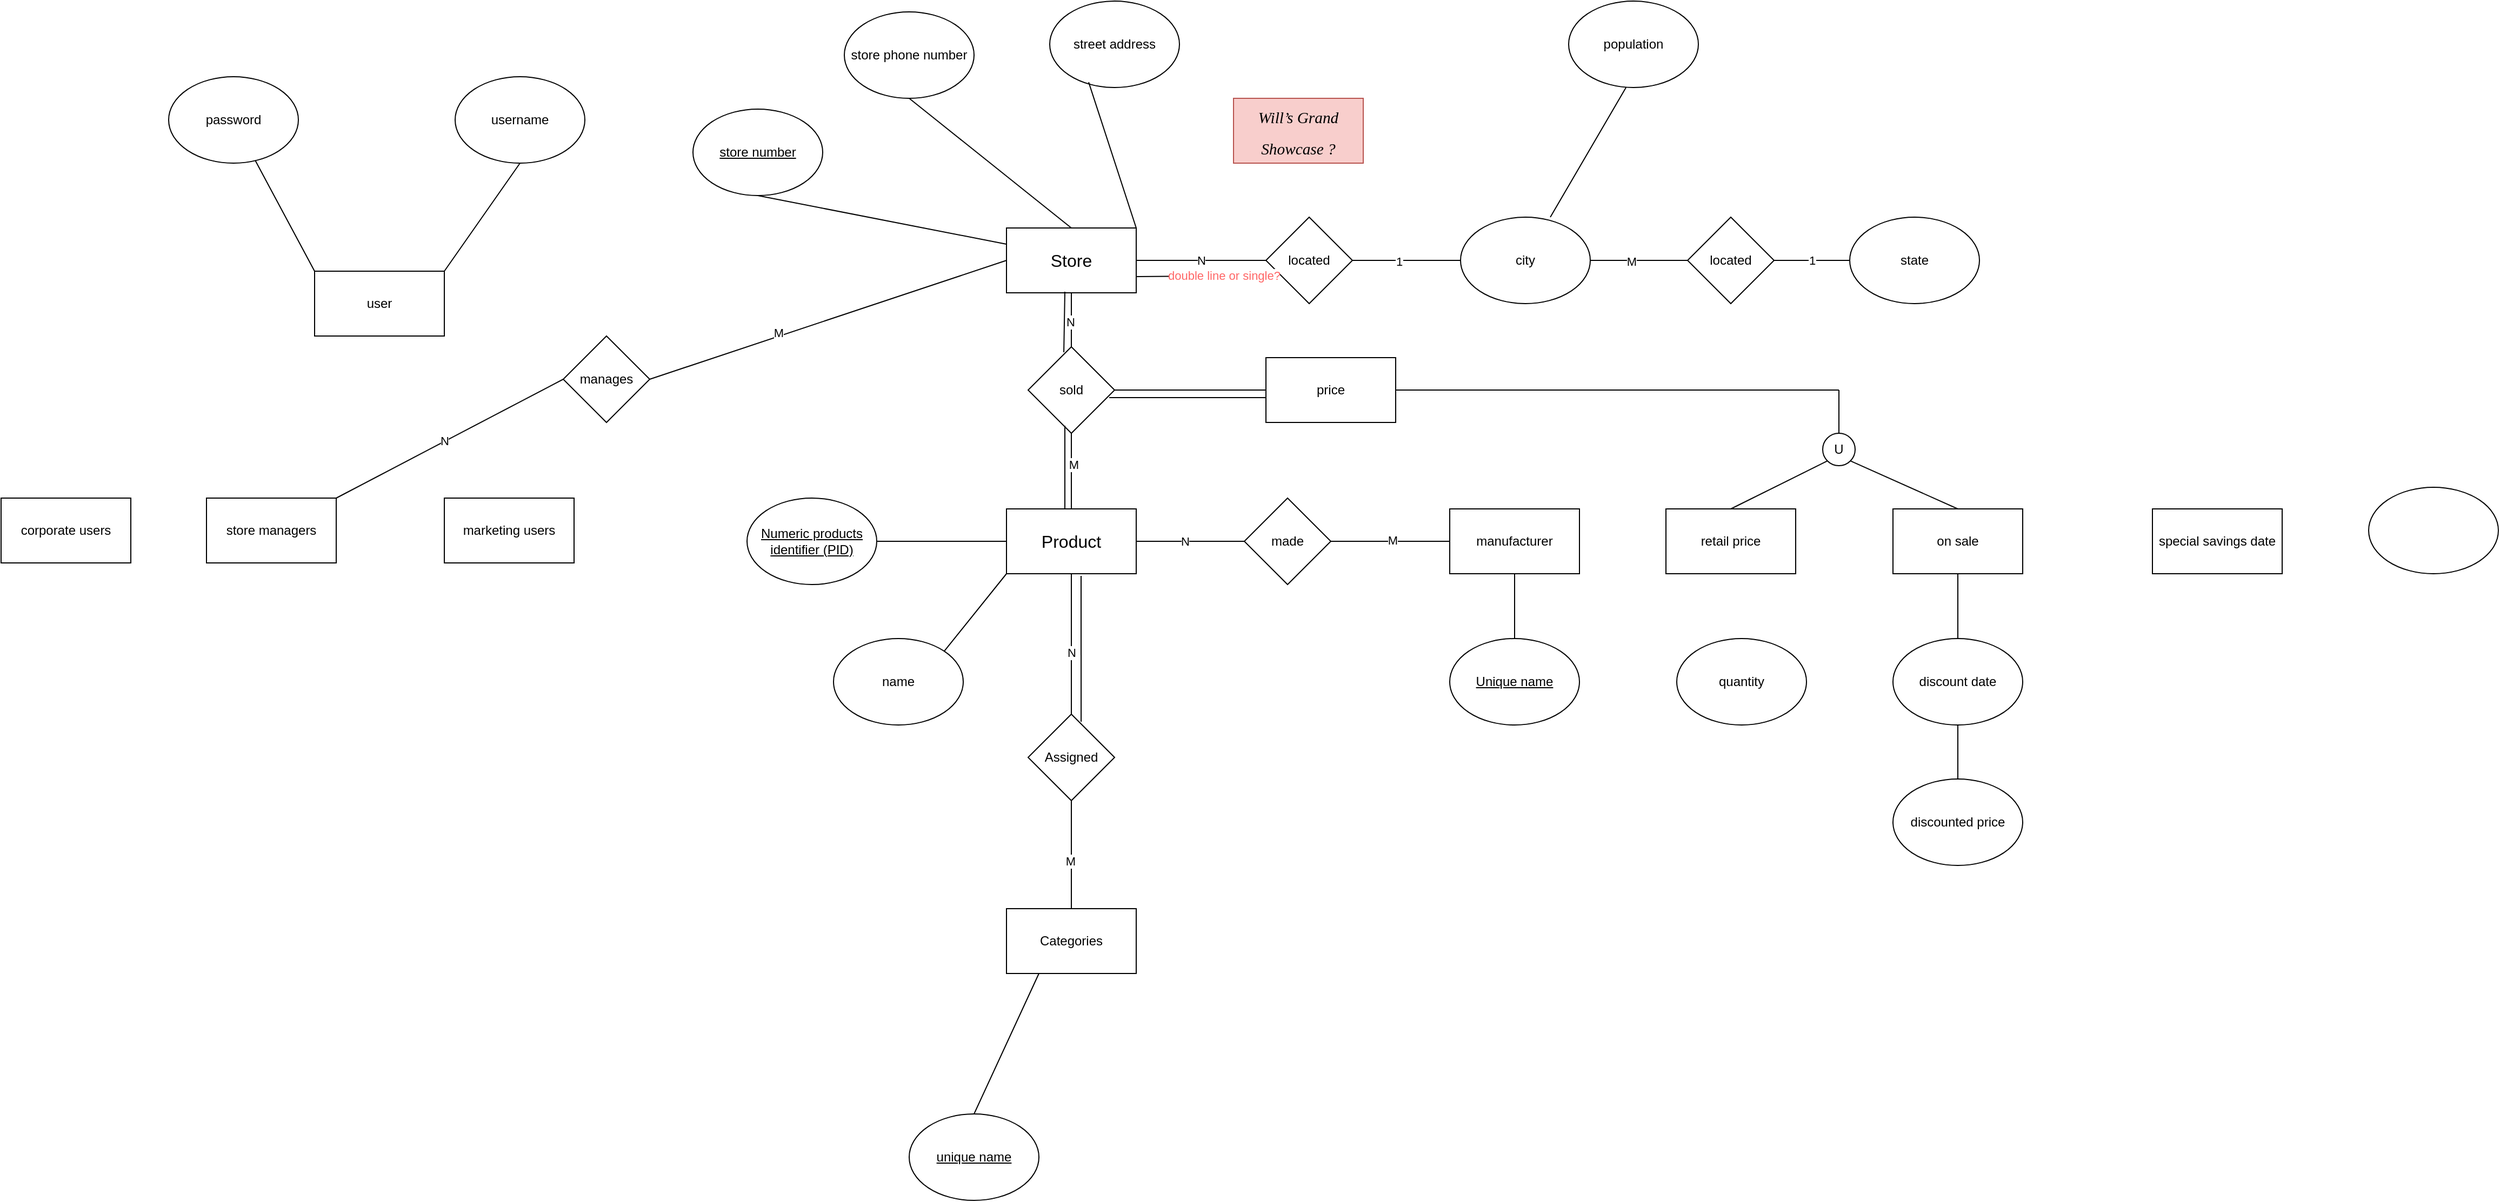 <mxfile version="14.7.6" type="github" pages="2">
  <diagram id="qAeDvdGrrSMlWnpsMQ16" name="Page-1">
    <mxGraphModel dx="2276" dy="769" grid="1" gridSize="10" guides="1" tooltips="1" connect="1" arrows="1" fold="1" page="1" pageScale="1" pageWidth="850" pageHeight="1100" math="0" shadow="0">
      <root>
        <mxCell id="0" />
        <mxCell id="1" parent="0" />
        <mxCell id="6Z0clGAtnLCS8NKnhQEN-1" value="&lt;font style=&quot;font-size: 16px&quot;&gt;Store&lt;/font&gt;" style="rounded=0;whiteSpace=wrap;html=1;" parent="1" vertex="1">
          <mxGeometry x="290" y="220" width="120" height="60" as="geometry" />
        </mxCell>
        <mxCell id="6Z0clGAtnLCS8NKnhQEN-3" value="&lt;u&gt;store number&lt;/u&gt;" style="ellipse;whiteSpace=wrap;html=1;" parent="1" vertex="1">
          <mxGeometry y="110" width="120" height="80" as="geometry" />
        </mxCell>
        <mxCell id="6Z0clGAtnLCS8NKnhQEN-4" value="store phone number" style="ellipse;whiteSpace=wrap;html=1;" parent="1" vertex="1">
          <mxGeometry x="140" y="20" width="120" height="80" as="geometry" />
        </mxCell>
        <mxCell id="6Z0clGAtnLCS8NKnhQEN-5" value="street address" style="ellipse;whiteSpace=wrap;html=1;" parent="1" vertex="1">
          <mxGeometry x="330" y="10" width="120" height="80" as="geometry" />
        </mxCell>
        <mxCell id="6Z0clGAtnLCS8NKnhQEN-6" value="" style="endArrow=none;html=1;entryX=0.3;entryY=0.938;entryDx=0;entryDy=0;entryPerimeter=0;exitX=1;exitY=0;exitDx=0;exitDy=0;" parent="1" source="6Z0clGAtnLCS8NKnhQEN-1" target="6Z0clGAtnLCS8NKnhQEN-5" edge="1">
          <mxGeometry width="50" height="50" relative="1" as="geometry">
            <mxPoint x="400" y="300" as="sourcePoint" />
            <mxPoint x="450" y="250" as="targetPoint" />
          </mxGeometry>
        </mxCell>
        <mxCell id="6Z0clGAtnLCS8NKnhQEN-7" value="" style="endArrow=none;html=1;entryX=0.5;entryY=1;entryDx=0;entryDy=0;exitX=0.5;exitY=0;exitDx=0;exitDy=0;" parent="1" source="6Z0clGAtnLCS8NKnhQEN-1" target="6Z0clGAtnLCS8NKnhQEN-4" edge="1">
          <mxGeometry width="50" height="50" relative="1" as="geometry">
            <mxPoint x="320" y="190" as="sourcePoint" />
            <mxPoint x="370" y="140" as="targetPoint" />
          </mxGeometry>
        </mxCell>
        <mxCell id="6Z0clGAtnLCS8NKnhQEN-8" value="" style="endArrow=none;html=1;entryX=0.5;entryY=1;entryDx=0;entryDy=0;exitX=0;exitY=0.25;exitDx=0;exitDy=0;" parent="1" source="6Z0clGAtnLCS8NKnhQEN-1" target="6Z0clGAtnLCS8NKnhQEN-3" edge="1">
          <mxGeometry width="50" height="50" relative="1" as="geometry">
            <mxPoint x="140" y="220" as="sourcePoint" />
            <mxPoint x="190" y="170" as="targetPoint" />
          </mxGeometry>
        </mxCell>
        <mxCell id="6Z0clGAtnLCS8NKnhQEN-9" value="state" style="ellipse;whiteSpace=wrap;html=1;" parent="1" vertex="1">
          <mxGeometry x="1070" y="210" width="120" height="80" as="geometry" />
        </mxCell>
        <mxCell id="6Z0clGAtnLCS8NKnhQEN-10" value="city" style="ellipse;whiteSpace=wrap;html=1;" parent="1" vertex="1">
          <mxGeometry x="710" y="210" width="120" height="80" as="geometry" />
        </mxCell>
        <mxCell id="6Z0clGAtnLCS8NKnhQEN-11" value="&lt;br&gt;  &lt;br&gt; &lt;br&gt;&lt;span style=&quot;font-family: &amp;#34;calibri&amp;#34; ; font-size: 11pt ; font-style: italic&quot;&gt;&lt;br&gt;Will’s Grand&lt;/span&gt;&lt;br&gt;&lt;div class=&quot;page&quot; title=&quot;Page 1&quot;&gt;&lt;div class=&quot;layoutArea&quot;&gt;&lt;div class=&quot;column&quot;&gt;&lt;p&gt;&lt;span style=&quot;font-size: 11.0pt ; font-family: &amp;#34;calibri&amp;#34; ; font-style: italic&quot;&gt;Showcase ?&lt;/span&gt;&lt;/p&gt;&lt;br&gt;    &lt;/div&gt;&lt;br&gt;   &lt;/div&gt;&lt;br&gt;  &lt;/div&gt;" style="rounded=0;whiteSpace=wrap;html=1;fillColor=#f8cecc;strokeColor=#b85450;" parent="1" vertex="1">
          <mxGeometry x="500" y="100" width="120" height="60" as="geometry" />
        </mxCell>
        <mxCell id="6Z0clGAtnLCS8NKnhQEN-12" value="located" style="rhombus;whiteSpace=wrap;html=1;" parent="1" vertex="1">
          <mxGeometry x="530" y="210" width="80" height="80" as="geometry" />
        </mxCell>
        <mxCell id="6Z0clGAtnLCS8NKnhQEN-13" value="N&lt;br&gt;" style="endArrow=none;html=1;exitX=1;exitY=0.5;exitDx=0;exitDy=0;" parent="1" source="6Z0clGAtnLCS8NKnhQEN-1" edge="1">
          <mxGeometry width="50" height="50" relative="1" as="geometry">
            <mxPoint x="520" y="300" as="sourcePoint" />
            <mxPoint x="530" y="250" as="targetPoint" />
          </mxGeometry>
        </mxCell>
        <mxCell id="6Z0clGAtnLCS8NKnhQEN-14" value="" style="endArrow=none;html=1;entryX=0;entryY=0.5;entryDx=0;entryDy=0;exitX=1;exitY=0.5;exitDx=0;exitDy=0;" parent="1" source="6Z0clGAtnLCS8NKnhQEN-12" target="6Z0clGAtnLCS8NKnhQEN-10" edge="1">
          <mxGeometry width="50" height="50" relative="1" as="geometry">
            <mxPoint x="520" y="300" as="sourcePoint" />
            <mxPoint x="570" y="250" as="targetPoint" />
          </mxGeometry>
        </mxCell>
        <mxCell id="6Z0clGAtnLCS8NKnhQEN-20" value="1&lt;br&gt;" style="edgeLabel;html=1;align=center;verticalAlign=middle;resizable=0;points=[];" parent="6Z0clGAtnLCS8NKnhQEN-14" vertex="1" connectable="0">
          <mxGeometry x="-0.14" y="-1" relative="1" as="geometry">
            <mxPoint as="offset" />
          </mxGeometry>
        </mxCell>
        <mxCell id="6Z0clGAtnLCS8NKnhQEN-15" value="located" style="rhombus;whiteSpace=wrap;html=1;" parent="1" vertex="1">
          <mxGeometry x="920" y="210" width="80" height="80" as="geometry" />
        </mxCell>
        <mxCell id="6Z0clGAtnLCS8NKnhQEN-16" value="" style="endArrow=none;html=1;exitX=1;exitY=0.5;exitDx=0;exitDy=0;" parent="1" source="6Z0clGAtnLCS8NKnhQEN-10" edge="1">
          <mxGeometry width="50" height="50" relative="1" as="geometry">
            <mxPoint x="770" y="300" as="sourcePoint" />
            <mxPoint x="920" y="250" as="targetPoint" />
          </mxGeometry>
        </mxCell>
        <mxCell id="6Z0clGAtnLCS8NKnhQEN-21" value="M" style="edgeLabel;html=1;align=center;verticalAlign=middle;resizable=0;points=[];" parent="6Z0clGAtnLCS8NKnhQEN-16" vertex="1" connectable="0">
          <mxGeometry x="-0.156" y="-1" relative="1" as="geometry">
            <mxPoint as="offset" />
          </mxGeometry>
        </mxCell>
        <mxCell id="6Z0clGAtnLCS8NKnhQEN-18" value="1" style="endArrow=none;html=1;entryX=0;entryY=0.5;entryDx=0;entryDy=0;exitX=1;exitY=0.5;exitDx=0;exitDy=0;" parent="1" source="6Z0clGAtnLCS8NKnhQEN-15" target="6Z0clGAtnLCS8NKnhQEN-9" edge="1">
          <mxGeometry width="50" height="50" relative="1" as="geometry">
            <mxPoint x="770" y="300" as="sourcePoint" />
            <mxPoint x="820" y="250" as="targetPoint" />
          </mxGeometry>
        </mxCell>
        <mxCell id="6Z0clGAtnLCS8NKnhQEN-19" value="" style="endArrow=none;html=1;exitX=1;exitY=0.75;exitDx=0;exitDy=0;" parent="1" source="6Z0clGAtnLCS8NKnhQEN-1" edge="1">
          <mxGeometry width="50" height="50" relative="1" as="geometry">
            <mxPoint x="770" y="300" as="sourcePoint" />
            <mxPoint x="540" y="264" as="targetPoint" />
          </mxGeometry>
        </mxCell>
        <mxCell id="i_-kIC_dmVdkkkeuqAdJ-1" value="double line or single?" style="edgeLabel;html=1;align=center;verticalAlign=middle;resizable=0;points=[];fontColor=#FF6666;" vertex="1" connectable="0" parent="6Z0clGAtnLCS8NKnhQEN-19">
          <mxGeometry x="0.238" y="1" relative="1" as="geometry">
            <mxPoint as="offset" />
          </mxGeometry>
        </mxCell>
        <mxCell id="6Z0clGAtnLCS8NKnhQEN-22" value="&lt;font style=&quot;font-size: 16px&quot;&gt;Product&lt;/font&gt;" style="rounded=0;whiteSpace=wrap;html=1;" parent="1" vertex="1">
          <mxGeometry x="290" y="480" width="120" height="60" as="geometry" />
        </mxCell>
        <mxCell id="6Z0clGAtnLCS8NKnhQEN-23" value="&lt;u&gt;Numeric products identifier (PID)&lt;/u&gt;" style="ellipse;whiteSpace=wrap;html=1;" parent="1" vertex="1">
          <mxGeometry x="50" y="470" width="120" height="80" as="geometry" />
        </mxCell>
        <mxCell id="6Z0clGAtnLCS8NKnhQEN-24" value="" style="endArrow=none;html=1;exitX=1;exitY=0.5;exitDx=0;exitDy=0;entryX=0;entryY=0.5;entryDx=0;entryDy=0;" parent="1" source="6Z0clGAtnLCS8NKnhQEN-23" target="6Z0clGAtnLCS8NKnhQEN-22" edge="1">
          <mxGeometry width="50" height="50" relative="1" as="geometry">
            <mxPoint x="260" y="460" as="sourcePoint" />
            <mxPoint x="310" y="410" as="targetPoint" />
          </mxGeometry>
        </mxCell>
        <mxCell id="6Z0clGAtnLCS8NKnhQEN-25" value="sold" style="rhombus;whiteSpace=wrap;html=1;" parent="1" vertex="1">
          <mxGeometry x="310" y="330" width="80" height="80" as="geometry" />
        </mxCell>
        <mxCell id="6Z0clGAtnLCS8NKnhQEN-26" value="" style="endArrow=none;html=1;entryX=0.5;entryY=1;entryDx=0;entryDy=0;exitX=0.5;exitY=0;exitDx=0;exitDy=0;" parent="1" source="6Z0clGAtnLCS8NKnhQEN-22" target="6Z0clGAtnLCS8NKnhQEN-25" edge="1">
          <mxGeometry width="50" height="50" relative="1" as="geometry">
            <mxPoint x="350" y="470" as="sourcePoint" />
            <mxPoint x="310" y="400" as="targetPoint" />
          </mxGeometry>
        </mxCell>
        <mxCell id="6Z0clGAtnLCS8NKnhQEN-30" value="M" style="edgeLabel;html=1;align=center;verticalAlign=middle;resizable=0;points=[];" parent="6Z0clGAtnLCS8NKnhQEN-26" vertex="1" connectable="0">
          <mxGeometry x="0.171" y="-2" relative="1" as="geometry">
            <mxPoint as="offset" />
          </mxGeometry>
        </mxCell>
        <mxCell id="6Z0clGAtnLCS8NKnhQEN-27" value="" style="endArrow=none;html=1;entryX=0.5;entryY=1;entryDx=0;entryDy=0;exitX=0.5;exitY=0;exitDx=0;exitDy=0;" parent="1" source="6Z0clGAtnLCS8NKnhQEN-25" target="6Z0clGAtnLCS8NKnhQEN-1" edge="1">
          <mxGeometry width="50" height="50" relative="1" as="geometry">
            <mxPoint x="330" y="340" as="sourcePoint" />
            <mxPoint x="380" y="290" as="targetPoint" />
          </mxGeometry>
        </mxCell>
        <mxCell id="6Z0clGAtnLCS8NKnhQEN-29" value="N" style="edgeLabel;html=1;align=center;verticalAlign=middle;resizable=0;points=[];" parent="6Z0clGAtnLCS8NKnhQEN-27" vertex="1" connectable="0">
          <mxGeometry x="-0.08" y="1" relative="1" as="geometry">
            <mxPoint as="offset" />
          </mxGeometry>
        </mxCell>
        <mxCell id="6Z0clGAtnLCS8NKnhQEN-31" value="name" style="ellipse;whiteSpace=wrap;html=1;" parent="1" vertex="1">
          <mxGeometry x="130" y="600" width="120" height="80" as="geometry" />
        </mxCell>
        <mxCell id="6Z0clGAtnLCS8NKnhQEN-32" value="" style="endArrow=none;html=1;exitX=1;exitY=0;exitDx=0;exitDy=0;entryX=0;entryY=1;entryDx=0;entryDy=0;" parent="1" source="6Z0clGAtnLCS8NKnhQEN-31" target="6Z0clGAtnLCS8NKnhQEN-22" edge="1">
          <mxGeometry width="50" height="50" relative="1" as="geometry">
            <mxPoint x="260" y="600" as="sourcePoint" />
            <mxPoint x="310" y="550" as="targetPoint" />
          </mxGeometry>
        </mxCell>
        <mxCell id="6Z0clGAtnLCS8NKnhQEN-33" value="" style="endArrow=none;html=1;entryX=0.425;entryY=0.913;entryDx=0;entryDy=0;entryPerimeter=0;exitX=0.45;exitY=0;exitDx=0;exitDy=0;exitPerimeter=0;" parent="1" source="6Z0clGAtnLCS8NKnhQEN-22" target="6Z0clGAtnLCS8NKnhQEN-25" edge="1">
          <mxGeometry width="50" height="50" relative="1" as="geometry">
            <mxPoint x="344" y="470" as="sourcePoint" />
            <mxPoint x="310" y="470" as="targetPoint" />
          </mxGeometry>
        </mxCell>
        <mxCell id="6Z0clGAtnLCS8NKnhQEN-34" value="" style="endArrow=none;html=1;exitX=0.413;exitY=0.063;exitDx=0;exitDy=0;exitPerimeter=0;entryX=0.45;entryY=0.983;entryDx=0;entryDy=0;entryPerimeter=0;" parent="1" source="6Z0clGAtnLCS8NKnhQEN-25" target="6Z0clGAtnLCS8NKnhQEN-1" edge="1">
          <mxGeometry width="50" height="50" relative="1" as="geometry">
            <mxPoint x="260" y="520" as="sourcePoint" />
            <mxPoint x="350" y="280" as="targetPoint" />
          </mxGeometry>
        </mxCell>
        <mxCell id="6Z0clGAtnLCS8NKnhQEN-35" value="made" style="rhombus;whiteSpace=wrap;html=1;" parent="1" vertex="1">
          <mxGeometry x="510" y="470" width="80" height="80" as="geometry" />
        </mxCell>
        <mxCell id="6Z0clGAtnLCS8NKnhQEN-36" value="manufacturer" style="rounded=0;whiteSpace=wrap;html=1;" parent="1" vertex="1">
          <mxGeometry x="700" y="480" width="120" height="60" as="geometry" />
        </mxCell>
        <mxCell id="6Z0clGAtnLCS8NKnhQEN-37" value="" style="endArrow=none;html=1;entryX=0;entryY=0.5;entryDx=0;entryDy=0;exitX=1;exitY=0.5;exitDx=0;exitDy=0;" parent="1" source="6Z0clGAtnLCS8NKnhQEN-35" target="6Z0clGAtnLCS8NKnhQEN-36" edge="1">
          <mxGeometry width="50" height="50" relative="1" as="geometry">
            <mxPoint x="590" y="520" as="sourcePoint" />
            <mxPoint x="640" y="470" as="targetPoint" />
          </mxGeometry>
        </mxCell>
        <mxCell id="6Z0clGAtnLCS8NKnhQEN-40" value="M" style="edgeLabel;html=1;align=center;verticalAlign=middle;resizable=0;points=[];" parent="6Z0clGAtnLCS8NKnhQEN-37" vertex="1" connectable="0">
          <mxGeometry x="0.036" y="1" relative="1" as="geometry">
            <mxPoint as="offset" />
          </mxGeometry>
        </mxCell>
        <mxCell id="6Z0clGAtnLCS8NKnhQEN-38" value="" style="endArrow=none;html=1;exitX=1;exitY=0.5;exitDx=0;exitDy=0;" parent="1" source="6Z0clGAtnLCS8NKnhQEN-22" target="6Z0clGAtnLCS8NKnhQEN-35" edge="1">
          <mxGeometry width="50" height="50" relative="1" as="geometry">
            <mxPoint x="590" y="520" as="sourcePoint" />
            <mxPoint x="640" y="470" as="targetPoint" />
          </mxGeometry>
        </mxCell>
        <mxCell id="6Z0clGAtnLCS8NKnhQEN-39" value="N" style="edgeLabel;html=1;align=center;verticalAlign=middle;resizable=0;points=[];" parent="6Z0clGAtnLCS8NKnhQEN-38" vertex="1" connectable="0">
          <mxGeometry x="-0.1" relative="1" as="geometry">
            <mxPoint as="offset" />
          </mxGeometry>
        </mxCell>
        <mxCell id="6Z0clGAtnLCS8NKnhQEN-41" value="&lt;u&gt;Unique name&lt;/u&gt;" style="ellipse;whiteSpace=wrap;html=1;" parent="1" vertex="1">
          <mxGeometry x="700" y="600" width="120" height="80" as="geometry" />
        </mxCell>
        <mxCell id="6Z0clGAtnLCS8NKnhQEN-42" value="" style="endArrow=none;html=1;entryX=0.5;entryY=1;entryDx=0;entryDy=0;exitX=0.5;exitY=0;exitDx=0;exitDy=0;" parent="1" source="6Z0clGAtnLCS8NKnhQEN-41" target="6Z0clGAtnLCS8NKnhQEN-36" edge="1">
          <mxGeometry width="50" height="50" relative="1" as="geometry">
            <mxPoint x="730" y="600" as="sourcePoint" />
            <mxPoint x="780" y="550" as="targetPoint" />
          </mxGeometry>
        </mxCell>
        <mxCell id="6Z0clGAtnLCS8NKnhQEN-43" value="Assigned" style="rhombus;whiteSpace=wrap;html=1;" parent="1" vertex="1">
          <mxGeometry x="310" y="670" width="80" height="80" as="geometry" />
        </mxCell>
        <mxCell id="6Z0clGAtnLCS8NKnhQEN-44" value="" style="endArrow=none;html=1;entryX=0.5;entryY=1;entryDx=0;entryDy=0;" parent="1" target="6Z0clGAtnLCS8NKnhQEN-22" edge="1">
          <mxGeometry width="50" height="50" relative="1" as="geometry">
            <mxPoint x="350" y="670" as="sourcePoint" />
            <mxPoint x="380" y="560" as="targetPoint" />
          </mxGeometry>
        </mxCell>
        <mxCell id="6Z0clGAtnLCS8NKnhQEN-52" value="N" style="edgeLabel;html=1;align=center;verticalAlign=middle;resizable=0;points=[];" parent="6Z0clGAtnLCS8NKnhQEN-44" vertex="1" connectable="0">
          <mxGeometry x="-0.123" relative="1" as="geometry">
            <mxPoint as="offset" />
          </mxGeometry>
        </mxCell>
        <mxCell id="6Z0clGAtnLCS8NKnhQEN-45" value="Categories" style="rounded=0;whiteSpace=wrap;html=1;" parent="1" vertex="1">
          <mxGeometry x="290" y="850" width="120" height="60" as="geometry" />
        </mxCell>
        <mxCell id="6Z0clGAtnLCS8NKnhQEN-46" value="" style="endArrow=none;html=1;entryX=0.5;entryY=1;entryDx=0;entryDy=0;exitX=0.5;exitY=0;exitDx=0;exitDy=0;" parent="1" source="6Z0clGAtnLCS8NKnhQEN-45" target="6Z0clGAtnLCS8NKnhQEN-43" edge="1">
          <mxGeometry width="50" height="50" relative="1" as="geometry">
            <mxPoint x="330" y="810" as="sourcePoint" />
            <mxPoint x="380" y="760" as="targetPoint" />
          </mxGeometry>
        </mxCell>
        <mxCell id="6Z0clGAtnLCS8NKnhQEN-53" value="M" style="edgeLabel;html=1;align=center;verticalAlign=middle;resizable=0;points=[];" parent="6Z0clGAtnLCS8NKnhQEN-46" vertex="1" connectable="0">
          <mxGeometry x="-0.12" y="1" relative="1" as="geometry">
            <mxPoint as="offset" />
          </mxGeometry>
        </mxCell>
        <mxCell id="6Z0clGAtnLCS8NKnhQEN-47" value="" style="endArrow=none;html=1;entryX=0.575;entryY=1.033;entryDx=0;entryDy=0;entryPerimeter=0;exitX=0.613;exitY=0.088;exitDx=0;exitDy=0;exitPerimeter=0;" parent="1" source="6Z0clGAtnLCS8NKnhQEN-43" target="6Z0clGAtnLCS8NKnhQEN-22" edge="1">
          <mxGeometry width="50" height="50" relative="1" as="geometry">
            <mxPoint x="340" y="620" as="sourcePoint" />
            <mxPoint x="390" y="570" as="targetPoint" />
          </mxGeometry>
        </mxCell>
        <mxCell id="6Z0clGAtnLCS8NKnhQEN-54" value="&lt;u&gt;unique name&lt;/u&gt;" style="ellipse;whiteSpace=wrap;html=1;" parent="1" vertex="1">
          <mxGeometry x="200" y="1040" width="120" height="80" as="geometry" />
        </mxCell>
        <mxCell id="6Z0clGAtnLCS8NKnhQEN-55" value="" style="endArrow=none;html=1;entryX=0.25;entryY=1;entryDx=0;entryDy=0;exitX=0.5;exitY=0;exitDx=0;exitDy=0;" parent="1" source="6Z0clGAtnLCS8NKnhQEN-54" target="6Z0clGAtnLCS8NKnhQEN-45" edge="1">
          <mxGeometry width="50" height="50" relative="1" as="geometry">
            <mxPoint x="280" y="990" as="sourcePoint" />
            <mxPoint x="330" y="940" as="targetPoint" />
          </mxGeometry>
        </mxCell>
        <mxCell id="6Z0clGAtnLCS8NKnhQEN-59" value="" style="endArrow=none;html=1;entryX=1;entryY=0.5;entryDx=0;entryDy=0;" parent="1" target="6Z0clGAtnLCS8NKnhQEN-25" edge="1">
          <mxGeometry width="50" height="50" relative="1" as="geometry">
            <mxPoint x="530" y="370" as="sourcePoint" />
            <mxPoint x="440" y="570" as="targetPoint" />
          </mxGeometry>
        </mxCell>
        <mxCell id="6Z0clGAtnLCS8NKnhQEN-60" value="retail price" style="rounded=0;whiteSpace=wrap;html=1;" parent="1" vertex="1">
          <mxGeometry x="900" y="480" width="120" height="60" as="geometry" />
        </mxCell>
        <mxCell id="6Z0clGAtnLCS8NKnhQEN-61" value="on sale" style="rounded=0;whiteSpace=wrap;html=1;" parent="1" vertex="1">
          <mxGeometry x="1110" y="480" width="120" height="60" as="geometry" />
        </mxCell>
        <mxCell id="6Z0clGAtnLCS8NKnhQEN-62" value="U" style="ellipse;whiteSpace=wrap;html=1;aspect=fixed;" parent="1" vertex="1">
          <mxGeometry x="1045" y="410" width="30" height="30" as="geometry" />
        </mxCell>
        <mxCell id="6Z0clGAtnLCS8NKnhQEN-63" value="" style="endArrow=none;html=1;exitX=0.5;exitY=0;exitDx=0;exitDy=0;" parent="1" source="6Z0clGAtnLCS8NKnhQEN-62" edge="1">
          <mxGeometry width="50" height="50" relative="1" as="geometry">
            <mxPoint x="1050" y="430" as="sourcePoint" />
            <mxPoint x="1060" y="370" as="targetPoint" />
          </mxGeometry>
        </mxCell>
        <mxCell id="6Z0clGAtnLCS8NKnhQEN-64" value="" style="endArrow=none;html=1;entryX=0;entryY=1;entryDx=0;entryDy=0;exitX=0.5;exitY=0;exitDx=0;exitDy=0;" parent="1" source="6Z0clGAtnLCS8NKnhQEN-60" target="6Z0clGAtnLCS8NKnhQEN-62" edge="1">
          <mxGeometry width="50" height="50" relative="1" as="geometry">
            <mxPoint x="960" y="500" as="sourcePoint" />
            <mxPoint x="1010" y="450" as="targetPoint" />
          </mxGeometry>
        </mxCell>
        <mxCell id="6Z0clGAtnLCS8NKnhQEN-65" value="" style="endArrow=none;html=1;entryX=1;entryY=1;entryDx=0;entryDy=0;exitX=0.5;exitY=0;exitDx=0;exitDy=0;" parent="1" source="6Z0clGAtnLCS8NKnhQEN-61" target="6Z0clGAtnLCS8NKnhQEN-62" edge="1">
          <mxGeometry width="50" height="50" relative="1" as="geometry">
            <mxPoint x="1100" y="480" as="sourcePoint" />
            <mxPoint x="1150" y="430" as="targetPoint" />
          </mxGeometry>
        </mxCell>
        <mxCell id="6Z0clGAtnLCS8NKnhQEN-66" value="discount date" style="ellipse;whiteSpace=wrap;html=1;" parent="1" vertex="1">
          <mxGeometry x="1110" y="600" width="120" height="80" as="geometry" />
        </mxCell>
        <mxCell id="6Z0clGAtnLCS8NKnhQEN-67" value="discounted price" style="ellipse;whiteSpace=wrap;html=1;" parent="1" vertex="1">
          <mxGeometry x="1110" y="730" width="120" height="80" as="geometry" />
        </mxCell>
        <mxCell id="6Z0clGAtnLCS8NKnhQEN-68" value="" style="endArrow=none;html=1;entryX=0.5;entryY=1;entryDx=0;entryDy=0;exitX=0.5;exitY=0;exitDx=0;exitDy=0;" parent="1" source="6Z0clGAtnLCS8NKnhQEN-66" target="6Z0clGAtnLCS8NKnhQEN-61" edge="1">
          <mxGeometry width="50" height="50" relative="1" as="geometry">
            <mxPoint x="1140" y="590" as="sourcePoint" />
            <mxPoint x="1190" y="540" as="targetPoint" />
          </mxGeometry>
        </mxCell>
        <mxCell id="6Z0clGAtnLCS8NKnhQEN-69" value="" style="endArrow=none;html=1;entryX=0.5;entryY=1;entryDx=0;entryDy=0;exitX=0.5;exitY=0;exitDx=0;exitDy=0;" parent="1" source="6Z0clGAtnLCS8NKnhQEN-67" target="6Z0clGAtnLCS8NKnhQEN-66" edge="1">
          <mxGeometry width="50" height="50" relative="1" as="geometry">
            <mxPoint x="1140" y="730" as="sourcePoint" />
            <mxPoint x="1190" y="680" as="targetPoint" />
          </mxGeometry>
        </mxCell>
        <mxCell id="6Z0clGAtnLCS8NKnhQEN-74" value="user" style="rounded=0;whiteSpace=wrap;html=1;" parent="1" vertex="1">
          <mxGeometry x="-350" y="260" width="120" height="60" as="geometry" />
        </mxCell>
        <mxCell id="6Z0clGAtnLCS8NKnhQEN-75" value="password" style="ellipse;whiteSpace=wrap;html=1;" parent="1" vertex="1">
          <mxGeometry x="-485" y="80" width="120" height="80" as="geometry" />
        </mxCell>
        <mxCell id="6Z0clGAtnLCS8NKnhQEN-76" value="username" style="ellipse;whiteSpace=wrap;html=1;" parent="1" vertex="1">
          <mxGeometry x="-220" y="80" width="120" height="80" as="geometry" />
        </mxCell>
        <mxCell id="Cu_2J94cZfUNvQz9ET3G-1" value="" style="endArrow=none;html=1;exitX=1;exitY=0;exitDx=0;exitDy=0;entryX=0.5;entryY=1;entryDx=0;entryDy=0;" edge="1" parent="1" source="6Z0clGAtnLCS8NKnhQEN-74" target="6Z0clGAtnLCS8NKnhQEN-76">
          <mxGeometry width="50" height="50" relative="1" as="geometry">
            <mxPoint x="160" y="550" as="sourcePoint" />
            <mxPoint x="210" y="500" as="targetPoint" />
            <Array as="points" />
          </mxGeometry>
        </mxCell>
        <mxCell id="Cu_2J94cZfUNvQz9ET3G-2" value="" style="endArrow=none;html=1;exitX=0;exitY=0;exitDx=0;exitDy=0;" edge="1" parent="1" source="6Z0clGAtnLCS8NKnhQEN-74" target="6Z0clGAtnLCS8NKnhQEN-75">
          <mxGeometry width="50" height="50" relative="1" as="geometry">
            <mxPoint x="160" y="550" as="sourcePoint" />
            <mxPoint x="210" y="500" as="targetPoint" />
            <Array as="points" />
          </mxGeometry>
        </mxCell>
        <mxCell id="Cu_2J94cZfUNvQz9ET3G-3" value="corporate users" style="rounded=0;whiteSpace=wrap;html=1;" vertex="1" parent="1">
          <mxGeometry x="-640" y="470" width="120" height="60" as="geometry" />
        </mxCell>
        <mxCell id="Cu_2J94cZfUNvQz9ET3G-4" value="store managers" style="rounded=0;whiteSpace=wrap;html=1;" vertex="1" parent="1">
          <mxGeometry x="-450" y="470" width="120" height="60" as="geometry" />
        </mxCell>
        <mxCell id="Cu_2J94cZfUNvQz9ET3G-5" value="marketing users" style="rounded=0;whiteSpace=wrap;html=1;" vertex="1" parent="1">
          <mxGeometry x="-230" y="470" width="120" height="60" as="geometry" />
        </mxCell>
        <mxCell id="Cu_2J94cZfUNvQz9ET3G-6" value="manages" style="rhombus;whiteSpace=wrap;html=1;" vertex="1" parent="1">
          <mxGeometry x="-120" y="320" width="80" height="80" as="geometry" />
        </mxCell>
        <mxCell id="Cu_2J94cZfUNvQz9ET3G-7" value="" style="endArrow=none;html=1;entryX=0;entryY=0.5;entryDx=0;entryDy=0;exitX=1;exitY=0;exitDx=0;exitDy=0;" edge="1" parent="1" source="Cu_2J94cZfUNvQz9ET3G-4" target="Cu_2J94cZfUNvQz9ET3G-6">
          <mxGeometry width="50" height="50" relative="1" as="geometry">
            <mxPoint x="-370" y="480" as="sourcePoint" />
            <mxPoint x="-320" y="430" as="targetPoint" />
          </mxGeometry>
        </mxCell>
        <mxCell id="Cu_2J94cZfUNvQz9ET3G-9" value="N" style="edgeLabel;html=1;align=center;verticalAlign=middle;resizable=0;points=[];" vertex="1" connectable="0" parent="Cu_2J94cZfUNvQz9ET3G-7">
          <mxGeometry x="-0.039" y="2" relative="1" as="geometry">
            <mxPoint y="1" as="offset" />
          </mxGeometry>
        </mxCell>
        <mxCell id="Cu_2J94cZfUNvQz9ET3G-8" value="" style="endArrow=none;html=1;entryX=0;entryY=0.5;entryDx=0;entryDy=0;exitX=1;exitY=0.5;exitDx=0;exitDy=0;" edge="1" parent="1" source="Cu_2J94cZfUNvQz9ET3G-6" target="6Z0clGAtnLCS8NKnhQEN-1">
          <mxGeometry width="50" height="50" relative="1" as="geometry">
            <mxPoint x="-40" y="450" as="sourcePoint" />
            <mxPoint x="10" y="400" as="targetPoint" />
          </mxGeometry>
        </mxCell>
        <mxCell id="Cu_2J94cZfUNvQz9ET3G-10" value="M" style="edgeLabel;html=1;align=center;verticalAlign=middle;resizable=0;points=[];" vertex="1" connectable="0" parent="Cu_2J94cZfUNvQz9ET3G-8">
          <mxGeometry x="-0.282" y="4" relative="1" as="geometry">
            <mxPoint x="1" as="offset" />
          </mxGeometry>
        </mxCell>
        <mxCell id="i_-kIC_dmVdkkkeuqAdJ-4" value="&lt;font color=&quot;#000000&quot;&gt;population&lt;/font&gt;" style="ellipse;whiteSpace=wrap;html=1;fontColor=#FF6666;" vertex="1" parent="1">
          <mxGeometry x="810" y="10" width="120" height="80" as="geometry" />
        </mxCell>
        <mxCell id="i_-kIC_dmVdkkkeuqAdJ-5" value="" style="endArrow=none;html=1;fontColor=#FF6666;exitX=0.692;exitY=0;exitDx=0;exitDy=0;exitPerimeter=0;entryX=0.442;entryY=1;entryDx=0;entryDy=0;entryPerimeter=0;" edge="1" parent="1" source="6Z0clGAtnLCS8NKnhQEN-10" target="i_-kIC_dmVdkkkeuqAdJ-4">
          <mxGeometry width="50" height="50" relative="1" as="geometry">
            <mxPoint x="820" y="180" as="sourcePoint" />
            <mxPoint x="870" y="130" as="targetPoint" />
          </mxGeometry>
        </mxCell>
        <mxCell id="i_-kIC_dmVdkkkeuqAdJ-7" value="" style="endArrow=none;html=1;fontColor=#FF6666;exitX=1;exitY=0.5;exitDx=0;exitDy=0;" edge="1" parent="1">
          <mxGeometry width="50" height="50" relative="1" as="geometry">
            <mxPoint x="650" y="370" as="sourcePoint" />
            <mxPoint x="1060" y="370" as="targetPoint" />
          </mxGeometry>
        </mxCell>
        <mxCell id="i_-kIC_dmVdkkkeuqAdJ-9" value="&lt;font color=&quot;#000000&quot;&gt;quantity&lt;/font&gt;" style="ellipse;whiteSpace=wrap;html=1;fontColor=#FF6666;" vertex="1" parent="1">
          <mxGeometry x="910" y="600" width="120" height="80" as="geometry" />
        </mxCell>
        <mxCell id="i_-kIC_dmVdkkkeuqAdJ-10" value="&lt;font color=&quot;#000000&quot;&gt;price&lt;/font&gt;" style="rounded=0;whiteSpace=wrap;html=1;fontColor=#FF6666;strokeColor=#000000;" vertex="1" parent="1">
          <mxGeometry x="530" y="340" width="120" height="60" as="geometry" />
        </mxCell>
        <mxCell id="i_-kIC_dmVdkkkeuqAdJ-11" value="" style="endArrow=none;html=1;fontColor=#FF6666;exitX=0.938;exitY=0.588;exitDx=0;exitDy=0;exitPerimeter=0;entryX=0;entryY=0.617;entryDx=0;entryDy=0;entryPerimeter=0;" edge="1" parent="1" source="6Z0clGAtnLCS8NKnhQEN-25" target="i_-kIC_dmVdkkkeuqAdJ-10">
          <mxGeometry width="50" height="50" relative="1" as="geometry">
            <mxPoint x="420" y="410" as="sourcePoint" />
            <mxPoint x="470" y="360" as="targetPoint" />
          </mxGeometry>
        </mxCell>
        <mxCell id="i_-kIC_dmVdkkkeuqAdJ-12" value="&lt;font color=&quot;#000000&quot;&gt;special savings date&lt;/font&gt;" style="rounded=0;whiteSpace=wrap;html=1;fontColor=#FF6666;strokeColor=#000000;" vertex="1" parent="1">
          <mxGeometry x="1350" y="480" width="120" height="60" as="geometry" />
        </mxCell>
        <mxCell id="i_-kIC_dmVdkkkeuqAdJ-13" value="" style="ellipse;whiteSpace=wrap;html=1;fontColor=#FF6666;strokeColor=#000000;" vertex="1" parent="1">
          <mxGeometry x="1550" y="460" width="120" height="80" as="geometry" />
        </mxCell>
      </root>
    </mxGraphModel>
  </diagram>
  <diagram id="i1LR-rT8Kb492k-Qeqca" name="Page-2">
    <mxGraphModel dx="2276" dy="769" grid="1" gridSize="10" guides="1" tooltips="1" connect="1" arrows="1" fold="1" page="1" pageScale="1" pageWidth="850" pageHeight="1100" math="0" shadow="0">
      <root>
        <mxCell id="ZNj4xM2zgW6LOJA5V1G1-0" />
        <mxCell id="ZNj4xM2zgW6LOJA5V1G1-1" parent="ZNj4xM2zgW6LOJA5V1G1-0" />
        <mxCell id="ZNj4xM2zgW6LOJA5V1G1-2" value="" style="ellipse;whiteSpace=wrap;html=1;dashed=1;" vertex="1" parent="ZNj4xM2zgW6LOJA5V1G1-1">
          <mxGeometry x="90" y="110" width="600" height="530" as="geometry" />
        </mxCell>
        <mxCell id="ZNj4xM2zgW6LOJA5V1G1-3" value="Databse" style="shape=cylinder3;whiteSpace=wrap;html=1;boundedLbl=1;backgroundOutline=1;size=15;" vertex="1" parent="ZNj4xM2zgW6LOJA5V1G1-1">
          <mxGeometry x="340" y="330" width="110" height="60" as="geometry" />
        </mxCell>
        <mxCell id="ZNj4xM2zgW6LOJA5V1G1-4" value="Log in" style="ellipse;whiteSpace=wrap;html=1;" vertex="1" parent="ZNj4xM2zgW6LOJA5V1G1-1">
          <mxGeometry x="150" y="250" width="90" height="50" as="geometry" />
        </mxCell>
        <mxCell id="ZNj4xM2zgW6LOJA5V1G1-5" value="" style="ellipse;whiteSpace=wrap;html=1;" vertex="1" parent="ZNj4xM2zgW6LOJA5V1G1-1">
          <mxGeometry x="270" y="550" width="90" height="50" as="geometry" />
        </mxCell>
        <mxCell id="ZNj4xM2zgW6LOJA5V1G1-6" value="" style="ellipse;whiteSpace=wrap;html=1;" vertex="1" parent="ZNj4xM2zgW6LOJA5V1G1-1">
          <mxGeometry x="390" y="550" width="90" height="50" as="geometry" />
        </mxCell>
        <mxCell id="ZNj4xM2zgW6LOJA5V1G1-7" value="" style="ellipse;whiteSpace=wrap;html=1;" vertex="1" parent="ZNj4xM2zgW6LOJA5V1G1-1">
          <mxGeometry x="480" y="490" width="90" height="50" as="geometry" />
        </mxCell>
        <mxCell id="ZNj4xM2zgW6LOJA5V1G1-8" value="" style="ellipse;whiteSpace=wrap;html=1;" vertex="1" parent="ZNj4xM2zgW6LOJA5V1G1-1">
          <mxGeometry x="530" y="420" width="90" height="50" as="geometry" />
        </mxCell>
        <mxCell id="ZNj4xM2zgW6LOJA5V1G1-9" value="update polulation" style="ellipse;whiteSpace=wrap;html=1;" vertex="1" parent="ZNj4xM2zgW6LOJA5V1G1-1">
          <mxGeometry x="530" y="310" width="90" height="50" as="geometry" />
        </mxCell>
        <mxCell id="ZNj4xM2zgW6LOJA5V1G1-10" value="view reports" style="ellipse;whiteSpace=wrap;html=1;" vertex="1" parent="ZNj4xM2zgW6LOJA5V1G1-1">
          <mxGeometry x="280" y="170" width="90" height="50" as="geometry" />
        </mxCell>
        <mxCell id="ZNj4xM2zgW6LOJA5V1G1-11" value="main menu" style="ellipse;whiteSpace=wrap;html=1;" vertex="1" parent="ZNj4xM2zgW6LOJA5V1G1-1">
          <mxGeometry x="450" y="210" width="90" height="50" as="geometry" />
        </mxCell>
        <mxCell id="ZNj4xM2zgW6LOJA5V1G1-12" value="login screen" style="rounded=0;whiteSpace=wrap;html=1;" vertex="1" parent="ZNj4xM2zgW6LOJA5V1G1-1">
          <mxGeometry x="-70" y="150" width="90" height="50" as="geometry" />
        </mxCell>
        <mxCell id="ZNj4xM2zgW6LOJA5V1G1-13" value="" style="rounded=0;whiteSpace=wrap;html=1;" vertex="1" parent="ZNj4xM2zgW6LOJA5V1G1-1">
          <mxGeometry x="470" y="20" width="90" height="50" as="geometry" />
        </mxCell>
        <mxCell id="ZNj4xM2zgW6LOJA5V1G1-14" value="" style="rounded=0;whiteSpace=wrap;html=1;" vertex="1" parent="ZNj4xM2zgW6LOJA5V1G1-1">
          <mxGeometry x="640" y="70" width="90" height="50" as="geometry" />
        </mxCell>
        <mxCell id="ZNj4xM2zgW6LOJA5V1G1-15" value="" style="rounded=0;whiteSpace=wrap;html=1;" vertex="1" parent="ZNj4xM2zgW6LOJA5V1G1-1">
          <mxGeometry x="660" y="590" width="90" height="50" as="geometry" />
        </mxCell>
        <mxCell id="ZNj4xM2zgW6LOJA5V1G1-16" value="" style="rounded=0;whiteSpace=wrap;html=1;" vertex="1" parent="ZNj4xM2zgW6LOJA5V1G1-1">
          <mxGeometry x="530" y="680" width="90" height="50" as="geometry" />
        </mxCell>
        <mxCell id="ZNj4xM2zgW6LOJA5V1G1-17" value="" style="rounded=0;whiteSpace=wrap;html=1;" vertex="1" parent="ZNj4xM2zgW6LOJA5V1G1-1">
          <mxGeometry x="380" y="690" width="90" height="50" as="geometry" />
        </mxCell>
        <mxCell id="ZNj4xM2zgW6LOJA5V1G1-18" value="" style="rounded=0;whiteSpace=wrap;html=1;" vertex="1" parent="ZNj4xM2zgW6LOJA5V1G1-1">
          <mxGeometry x="120" y="640" width="90" height="50" as="geometry" />
        </mxCell>
        <mxCell id="ZNj4xM2zgW6LOJA5V1G1-19" value="username + password" style="rounded=0;whiteSpace=wrap;html=1;" vertex="1" parent="ZNj4xM2zgW6LOJA5V1G1-1">
          <mxGeometry x="110" y="60" width="90" height="50" as="geometry" />
        </mxCell>
        <mxCell id="ZNj4xM2zgW6LOJA5V1G1-20" value="" style="rounded=0;whiteSpace=wrap;html=1;" vertex="1" parent="ZNj4xM2zgW6LOJA5V1G1-1">
          <mxGeometry x="300" y="20" width="90" height="50" as="geometry" />
        </mxCell>
        <mxCell id="BgtzAMbyzd7IC5jr9PmV-0" value="" style="endArrow=classic;startArrow=classic;html=1;exitX=0.773;exitY=0.05;exitDx=0;exitDy=0;exitPerimeter=0;" edge="1" parent="ZNj4xM2zgW6LOJA5V1G1-1" source="ZNj4xM2zgW6LOJA5V1G1-3">
          <mxGeometry width="50" height="50" relative="1" as="geometry">
            <mxPoint x="430" y="310" as="sourcePoint" />
            <mxPoint x="480" y="260" as="targetPoint" />
          </mxGeometry>
        </mxCell>
        <mxCell id="rG3g3rr9rlbdXL7Wr4in-0" value="" style="endArrow=classic;startArrow=classic;html=1;entryX=0.5;entryY=1;entryDx=0;entryDy=0;" edge="1" parent="ZNj4xM2zgW6LOJA5V1G1-1" source="ZNj4xM2zgW6LOJA5V1G1-3" target="ZNj4xM2zgW6LOJA5V1G1-10">
          <mxGeometry width="50" height="50" relative="1" as="geometry">
            <mxPoint x="320" y="280" as="sourcePoint" />
            <mxPoint x="370" y="230" as="targetPoint" />
          </mxGeometry>
        </mxCell>
        <mxCell id="rG3g3rr9rlbdXL7Wr4in-2" value="" style="endArrow=classic;startArrow=classic;html=1;entryX=1;entryY=1;entryDx=0;entryDy=0;exitX=0;exitY=0.5;exitDx=0;exitDy=0;" edge="1" parent="ZNj4xM2zgW6LOJA5V1G1-1" source="ZNj4xM2zgW6LOJA5V1G1-4" target="ZNj4xM2zgW6LOJA5V1G1-12">
          <mxGeometry width="50" height="50" relative="1" as="geometry">
            <mxPoint x="20" y="250" as="sourcePoint" />
            <mxPoint x="70" y="200" as="targetPoint" />
          </mxGeometry>
        </mxCell>
        <mxCell id="rG3g3rr9rlbdXL7Wr4in-3" value="" style="endArrow=classic;html=1;exitX=0.75;exitY=1;exitDx=0;exitDy=0;" edge="1" parent="ZNj4xM2zgW6LOJA5V1G1-1" source="ZNj4xM2zgW6LOJA5V1G1-19">
          <mxGeometry width="50" height="50" relative="1" as="geometry">
            <mxPoint x="160" y="170" as="sourcePoint" />
            <mxPoint x="290" y="190" as="targetPoint" />
          </mxGeometry>
        </mxCell>
        <mxCell id="rG3g3rr9rlbdXL7Wr4in-5" value="" style="endArrow=classic;html=1;exitX=0;exitY=0;exitDx=0;exitDy=22.5;exitPerimeter=0;" edge="1" parent="ZNj4xM2zgW6LOJA5V1G1-1" source="ZNj4xM2zgW6LOJA5V1G1-3">
          <mxGeometry width="50" height="50" relative="1" as="geometry">
            <mxPoint x="220" y="360" as="sourcePoint" />
            <mxPoint x="220" y="290" as="targetPoint" />
          </mxGeometry>
        </mxCell>
      </root>
    </mxGraphModel>
  </diagram>
</mxfile>

